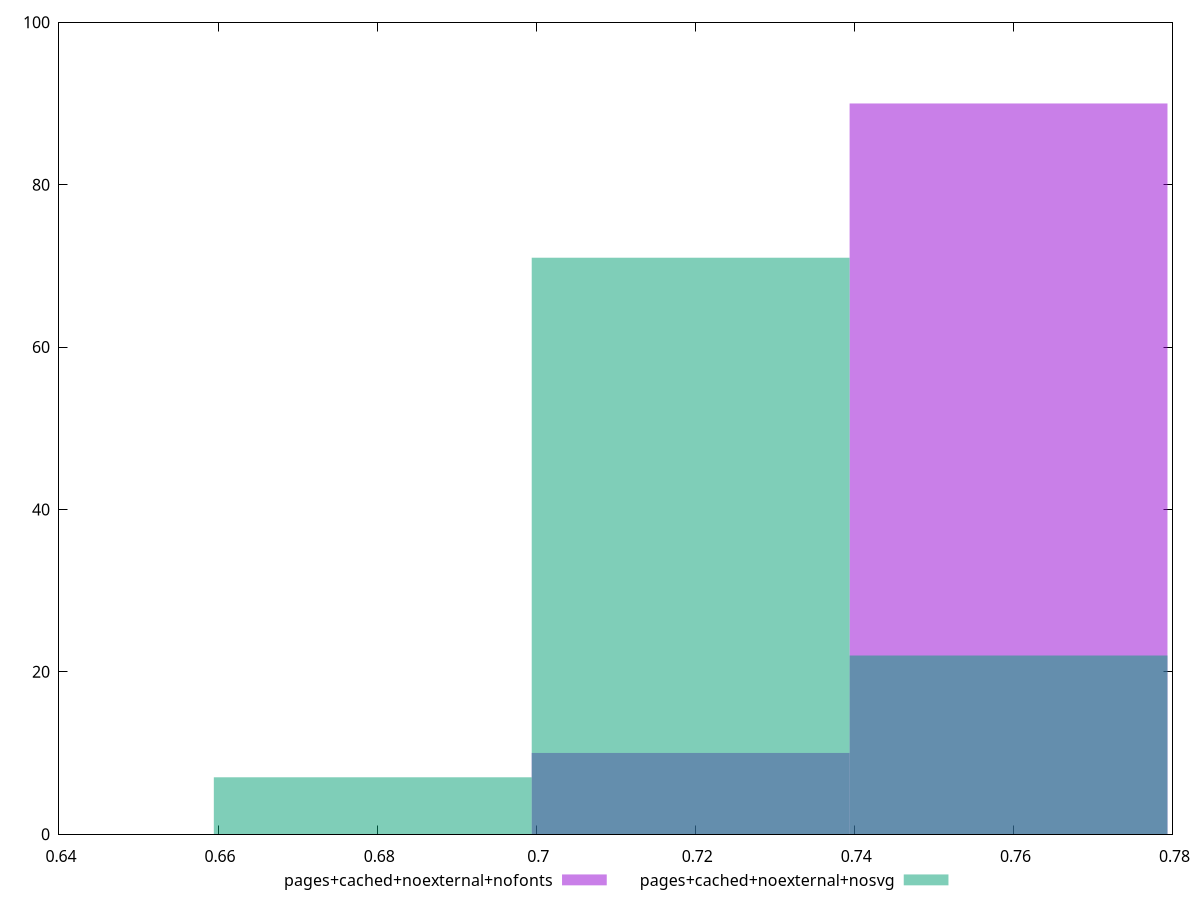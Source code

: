 reset
set terminal svg size 640, 500 enhanced background rgb 'white'
set output "reprap/meta/score/comparison/histogram/6_vs_7.svg"

$pagesCachedNoexternalNofonts <<EOF
0.7593854206625303 90
0.7194177669434498 10
EOF

$pagesCachedNoexternalNosvg <<EOF
0.7593854206625303 22
0.7194177669434498 71
0.6794501132243692 7
EOF

set key outside below
set boxwidth 0.039967653719080544
set yrange [0:100]
set style fill transparent solid 0.5 noborder

plot \
  $pagesCachedNoexternalNofonts title "pages+cached+noexternal+nofonts" with boxes, \
  $pagesCachedNoexternalNosvg title "pages+cached+noexternal+nosvg" with boxes, \


reset